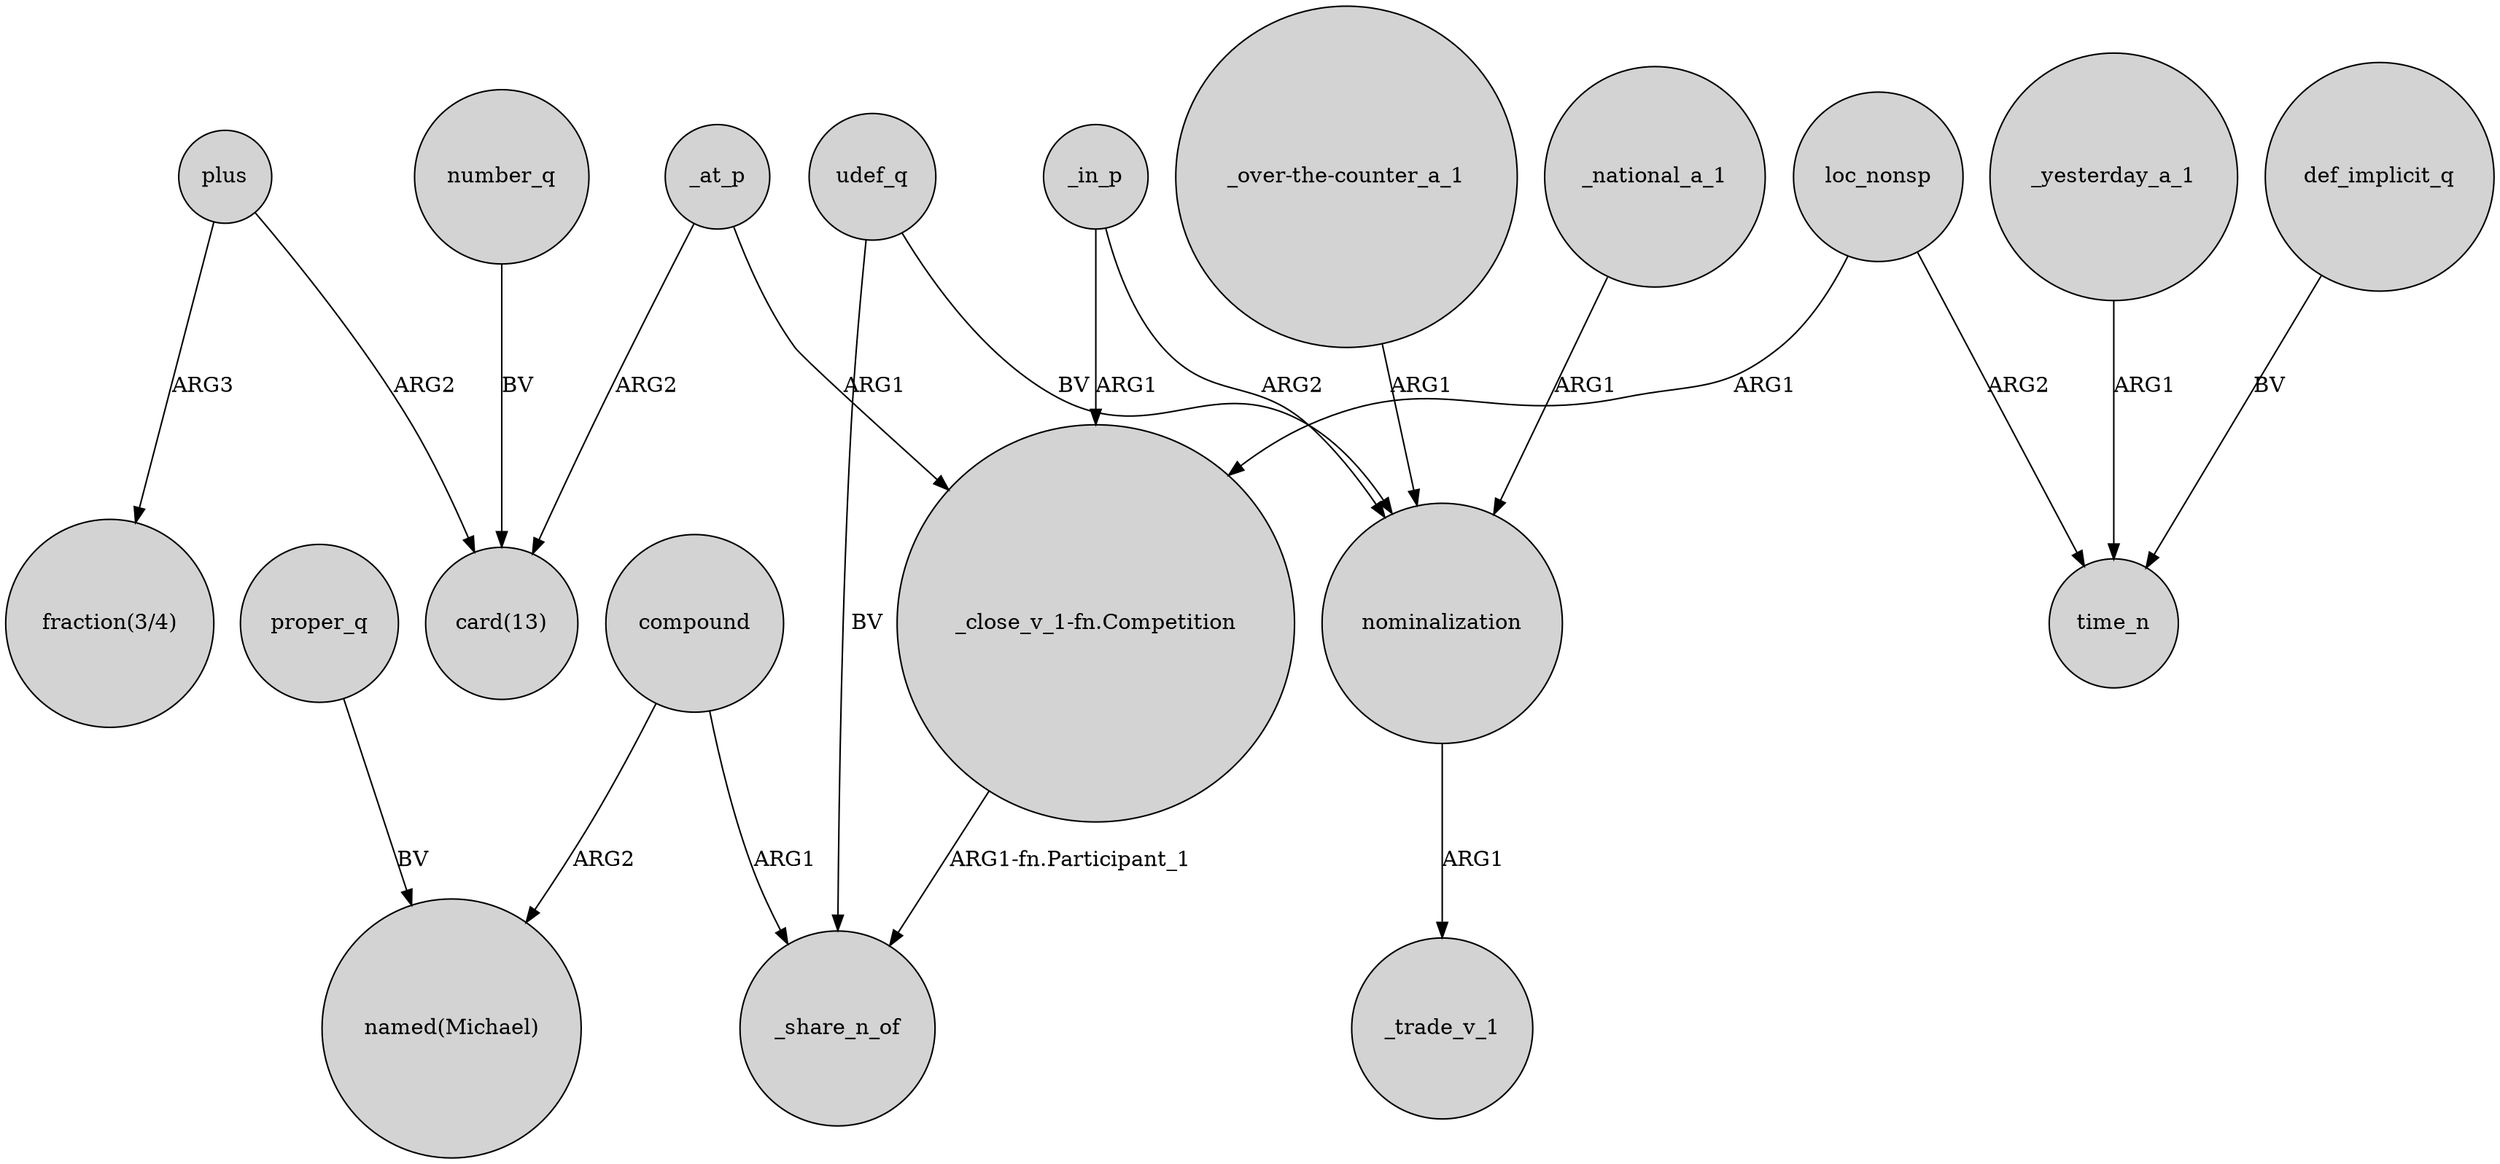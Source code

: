 digraph {
	node [shape=circle style=filled]
	number_q -> "card(13)" [label=BV]
	compound -> "named(Michael)" [label=ARG2]
	loc_nonsp -> "_close_v_1-fn.Competition" [label=ARG1]
	_at_p -> "_close_v_1-fn.Competition" [label=ARG1]
	compound -> _share_n_of [label=ARG1]
	plus -> "card(13)" [label=ARG2]
	"_over-the-counter_a_1" -> nominalization [label=ARG1]
	udef_q -> nominalization [label=BV]
	_yesterday_a_1 -> time_n [label=ARG1]
	proper_q -> "named(Michael)" [label=BV]
	udef_q -> _share_n_of [label=BV]
	"_close_v_1-fn.Competition" -> _share_n_of [label="ARG1-fn.Participant_1"]
	loc_nonsp -> time_n [label=ARG2]
	_at_p -> "card(13)" [label=ARG2]
	plus -> "fraction(3/4)" [label=ARG3]
	_in_p -> nominalization [label=ARG2]
	_national_a_1 -> nominalization [label=ARG1]
	_in_p -> "_close_v_1-fn.Competition" [label=ARG1]
	def_implicit_q -> time_n [label=BV]
	nominalization -> _trade_v_1 [label=ARG1]
}
